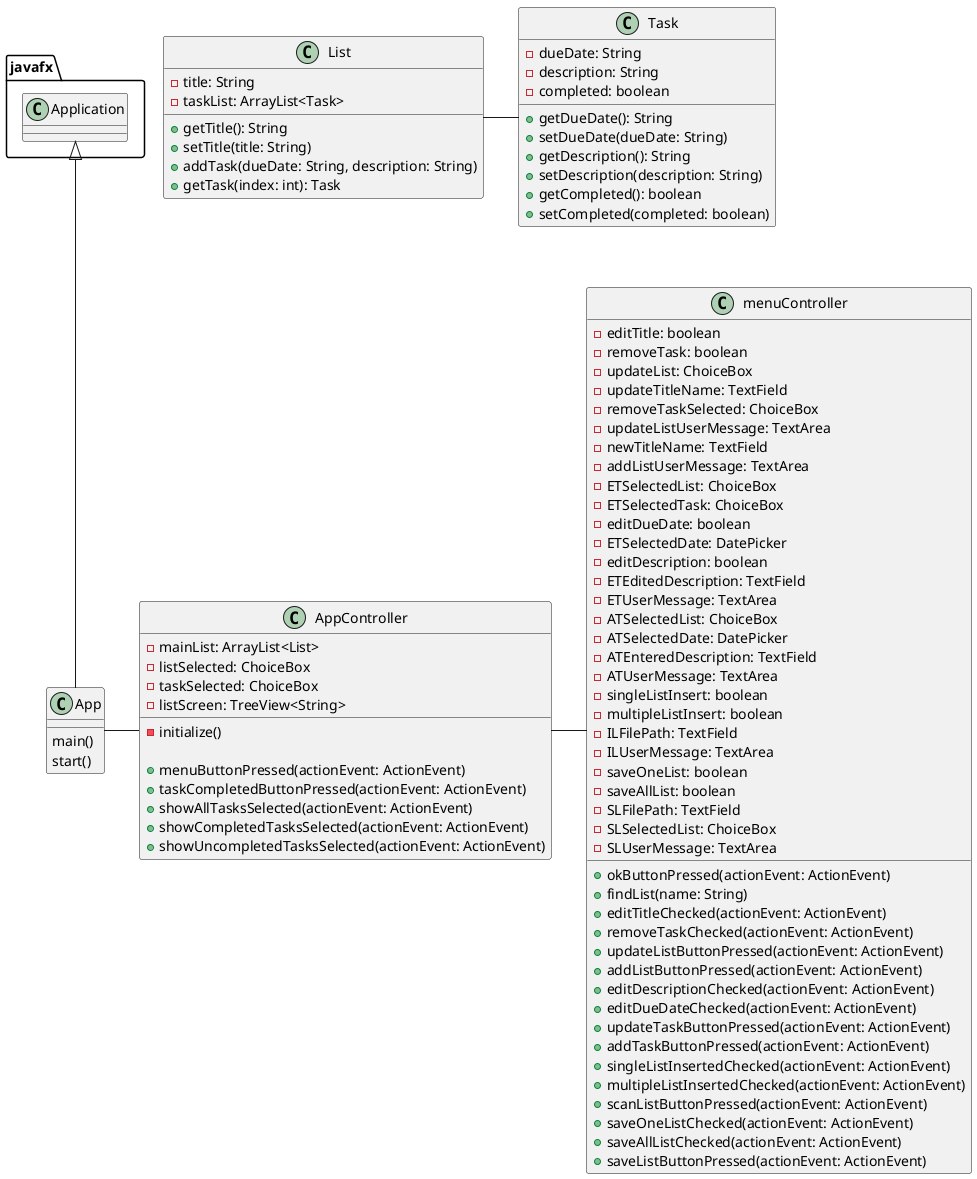 @startuml
'https://plantuml.com/sequence-diagram

class App{
    main()
    start()
}

class AppController{
    - mainList: ArrayList<List>
    - listSelected: ChoiceBox
    - taskSelected: ChoiceBox
    - listScreen: TreeView<String>
    - initialize()

    + menuButtonPressed(actionEvent: ActionEvent)
    + taskCompletedButtonPressed(actionEvent: ActionEvent)
    + showAllTasksSelected(actionEvent: ActionEvent)
    + showCompletedTasksSelected(actionEvent: ActionEvent)
    + showUncompletedTasksSelected(actionEvent: ActionEvent)

}

class List{
    - title: String
    - taskList: ArrayList<Task>

    + getTitle(): String
    + setTitle(title: String)
    + addTask(dueDate: String, description: String)
    + getTask(index: int): Task
}

class menuController{

    - editTitle: boolean
    - removeTask: boolean
    - updateList: ChoiceBox
    - updateTitleName: TextField
    - removeTaskSelected: ChoiceBox
    - updateListUserMessage: TextArea
    - newTitleName: TextField
    - addListUserMessage: TextArea
    - ETSelectedList: ChoiceBox
    - ETSelectedTask: ChoiceBox
    - editDueDate: boolean
    - ETSelectedDate: DatePicker
    - editDescription: boolean
    - ETEditedDescription: TextField
    - ETUserMessage: TextArea
    - ATSelectedList: ChoiceBox
    - ATSelectedDate: DatePicker
    - ATEnteredDescription: TextField
    - ATUserMessage: TextArea
    - singleListInsert: boolean
    - multipleListInsert: boolean
    - ILFilePath: TextField
    - ILUserMessage: TextArea
    - saveOneList: boolean
    - saveAllList: boolean
    - SLFilePath: TextField
    - SLSelectedList: ChoiceBox
    - SLUserMessage: TextArea

    + okButtonPressed(actionEvent: ActionEvent)
    + findList(name: String)
    + editTitleChecked(actionEvent: ActionEvent)
    + removeTaskChecked(actionEvent: ActionEvent)
    + updateListButtonPressed(actionEvent: ActionEvent)
    + addListButtonPressed(actionEvent: ActionEvent)
    + editDescriptionChecked(actionEvent: ActionEvent)
    + editDueDateChecked(actionEvent: ActionEvent)
    + updateTaskButtonPressed(actionEvent: ActionEvent)
    + addTaskButtonPressed(actionEvent: ActionEvent)
    + singleListInsertedChecked(actionEvent: ActionEvent)
    + multipleListInsertedChecked(actionEvent: ActionEvent)
    + scanListButtonPressed(actionEvent: ActionEvent)
    + saveOneListChecked(actionEvent: ActionEvent)
    + saveAllListChecked(actionEvent: ActionEvent)
    + saveListButtonPressed(actionEvent: ActionEvent)
}

class Task{
    - dueDate: String
    - description: String
    - completed: boolean

    + getDueDate(): String
    + setDueDate(dueDate: String)
    + getDescription(): String
    + setDescription(description: String)
    + getCompleted(): boolean
    + setCompleted(completed: boolean)
}

javafx.Application <|-- App

App -  AppController
AppController - menuController
List - Task
@enduml